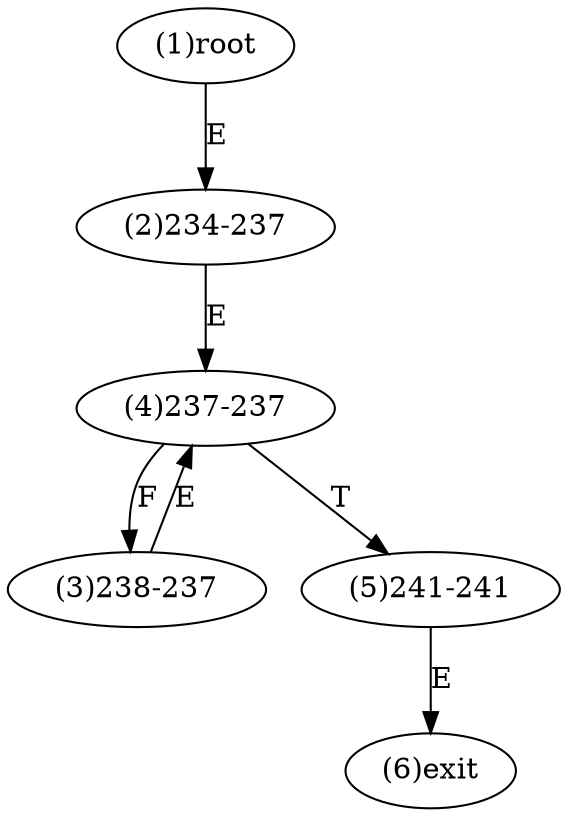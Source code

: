 digraph "" { 
1[ label="(1)root"];
2[ label="(2)234-237"];
3[ label="(3)238-237"];
4[ label="(4)237-237"];
5[ label="(5)241-241"];
6[ label="(6)exit"];
1->2[ label="E"];
2->4[ label="E"];
3->4[ label="E"];
4->3[ label="F"];
4->5[ label="T"];
5->6[ label="E"];
}